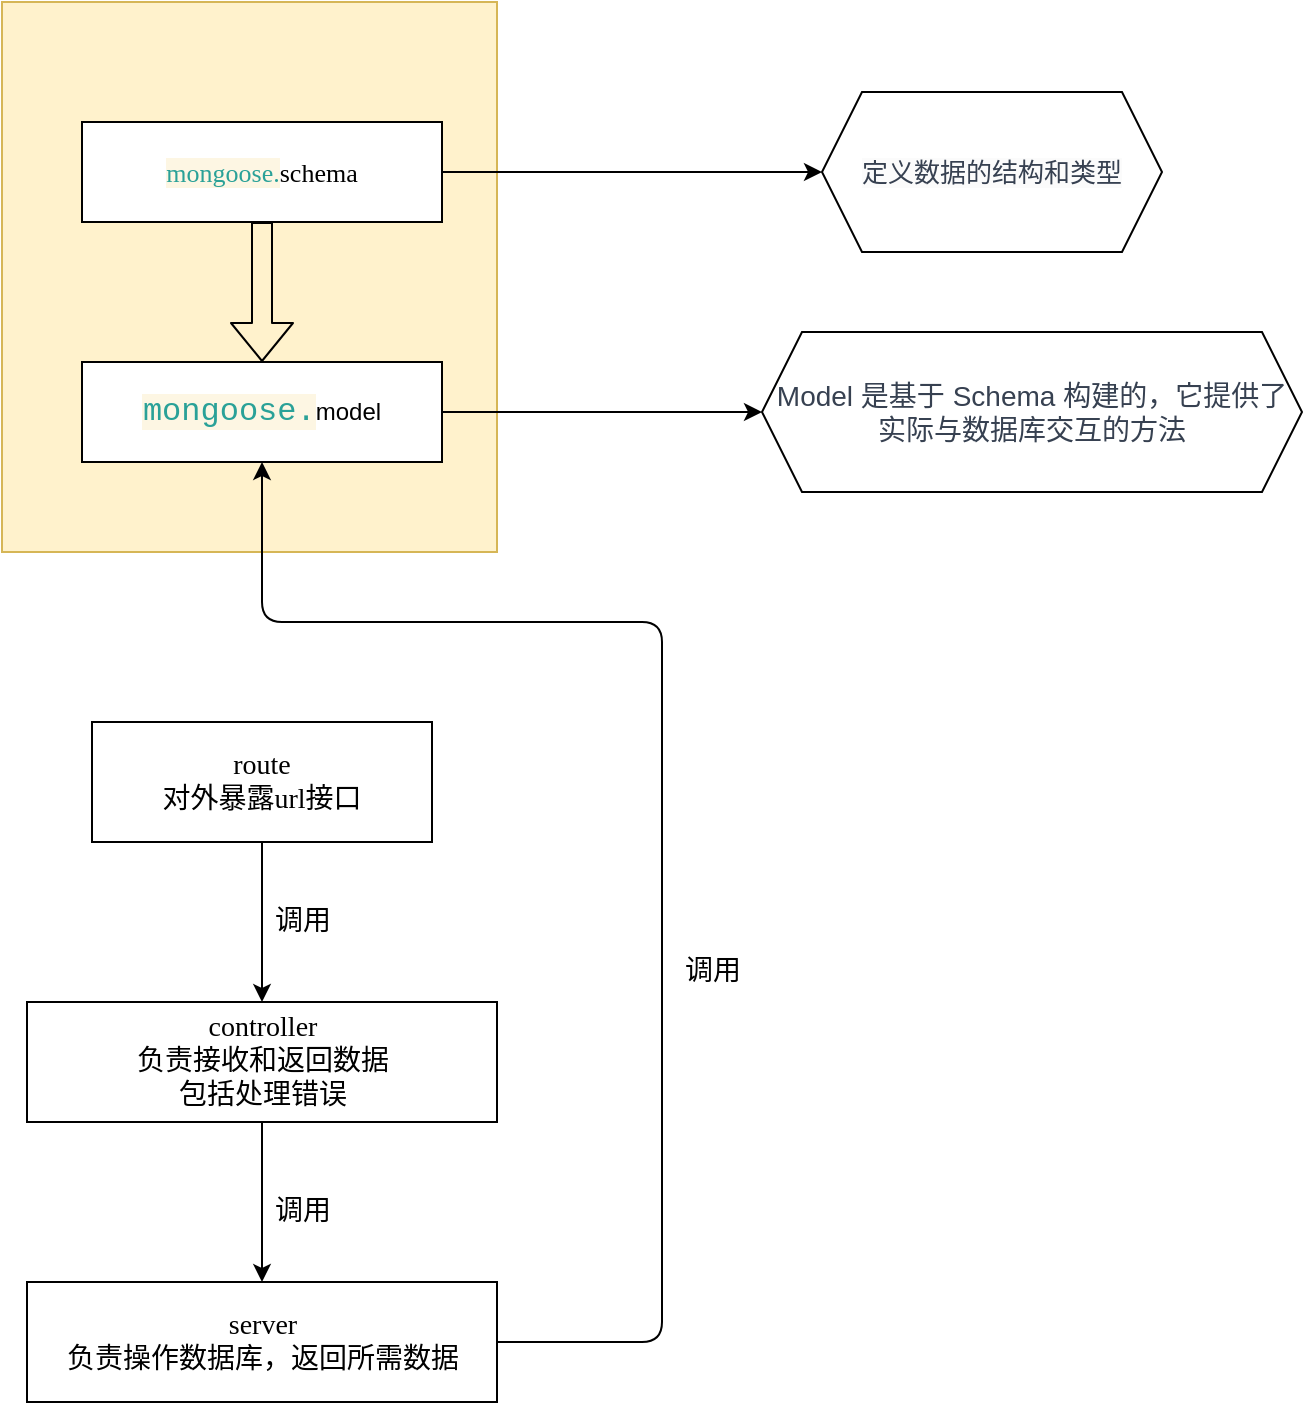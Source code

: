 <mxfile>
    <diagram id="zn6a-Y2OOUOOLb0l7ou-" name="第 1 页">
        <mxGraphModel dx="757" dy="893" grid="1" gridSize="10" guides="1" tooltips="1" connect="1" arrows="1" fold="1" page="1" pageScale="1" pageWidth="2339" pageHeight="3300" math="0" shadow="0">
            <root>
                <mxCell id="0"/>
                <mxCell id="1" parent="0"/>
                <mxCell id="29" value="" style="rounded=0;whiteSpace=wrap;html=1;fontFamily=Verdana;fontSize=14;fillColor=#fff2cc;strokeColor=#d6b656;" vertex="1" parent="1">
                    <mxGeometry x="30" y="80" width="247.5" height="275" as="geometry"/>
                </mxCell>
                <mxCell id="9" value="" style="edgeStyle=none;html=1;fontFamily=Verdana;fontSize=14;" edge="1" parent="1" source="2" target="8">
                    <mxGeometry relative="1" as="geometry"/>
                </mxCell>
                <mxCell id="2" value="&lt;pre style=&quot;font-size: 13px;&quot;&gt;&lt;font style=&quot;font-size: 13px;&quot; face=&quot;Verdana&quot;&gt;&lt;span style=&quot;color: rgb(42, 161, 152); background-color: rgb(253, 246, 227);&quot;&gt;mongoose.&lt;/span&gt;schema&lt;br&gt;&lt;/font&gt;&lt;/pre&gt;" style="rounded=0;whiteSpace=wrap;html=1;" vertex="1" parent="1">
                    <mxGeometry x="70" y="140" width="180" height="50" as="geometry"/>
                </mxCell>
                <mxCell id="11" value="" style="edgeStyle=none;html=1;fontFamily=Verdana;fontSize=14;" edge="1" parent="1" source="3" target="10">
                    <mxGeometry relative="1" as="geometry"/>
                </mxCell>
                <mxCell id="3" value="&lt;span style=&quot;color: rgb(42, 161, 152); background-color: rgb(253, 246, 227); font-family: Menlo, Monaco, &amp;quot;Courier New&amp;quot;, monospace; font-size: 16px;&quot;&gt;mongoose.&lt;/span&gt;model&lt;br&gt;" style="rounded=0;whiteSpace=wrap;html=1;" vertex="1" parent="1">
                    <mxGeometry x="70" y="260" width="180" height="50" as="geometry"/>
                </mxCell>
                <mxCell id="8" value="&lt;meta charset=&quot;utf-8&quot;&gt;&lt;pre style=&quot;border-color: var(--border-color); color: rgb(0, 0, 0); font-style: normal; font-variant-ligatures: normal; font-variant-caps: normal; font-weight: 400; letter-spacing: normal; orphans: 2; text-align: center; text-indent: 0px; text-transform: none; widows: 2; word-spacing: 0px; -webkit-text-stroke-width: 0px; background-color: rgb(251, 251, 251); text-decoration-thickness: initial; text-decoration-style: initial; text-decoration-color: initial; font-size: 13px;&quot;&gt;&lt;font style=&quot;border-color: var(--border-color); font-size: 13px;&quot; face=&quot;Verdana&quot;&gt;&lt;span style=&quot;border-color: var(--border-color); color: rgb(55, 65, 81);&quot; class=&quot;ne-text&quot;&gt;定义数据的结构和类型&lt;/span&gt;&lt;/font&gt;&lt;/pre&gt;" style="shape=hexagon;perimeter=hexagonPerimeter2;whiteSpace=wrap;html=1;fixedSize=1;rounded=0;" vertex="1" parent="1">
                    <mxGeometry x="440" y="125" width="170" height="80" as="geometry"/>
                </mxCell>
                <mxCell id="10" value="&lt;span style=&quot;color: rgb(55, 65, 81); font-size: 14px;&quot;&gt;Model 是基于 Schema 构建的，它提供了实际与数据库交互的方法&lt;/span&gt;" style="shape=hexagon;perimeter=hexagonPerimeter2;whiteSpace=wrap;html=1;fixedSize=1;rounded=0;" vertex="1" parent="1">
                    <mxGeometry x="410" y="245" width="270" height="80" as="geometry"/>
                </mxCell>
                <mxCell id="12" value="" style="shape=flexArrow;endArrow=classic;html=1;fontFamily=Verdana;fontSize=14;exitX=0.5;exitY=1;exitDx=0;exitDy=0;entryX=0.5;entryY=0;entryDx=0;entryDy=0;" edge="1" parent="1" source="2" target="3">
                    <mxGeometry width="50" height="50" relative="1" as="geometry">
                        <mxPoint x="210" y="400" as="sourcePoint"/>
                        <mxPoint x="180" y="340" as="targetPoint"/>
                    </mxGeometry>
                </mxCell>
                <mxCell id="16" value="" style="edgeStyle=none;html=1;fontFamily=Verdana;fontSize=14;" edge="1" parent="1" source="14" target="15">
                    <mxGeometry relative="1" as="geometry">
                        <Array as="points">
                            <mxPoint x="160" y="550"/>
                        </Array>
                    </mxGeometry>
                </mxCell>
                <mxCell id="14" value="route&lt;br&gt;对外暴露url接口" style="rounded=0;whiteSpace=wrap;html=1;fontFamily=Verdana;fontSize=14;" vertex="1" parent="1">
                    <mxGeometry x="75" y="440" width="170" height="60" as="geometry"/>
                </mxCell>
                <mxCell id="19" value="" style="edgeStyle=none;html=1;fontFamily=Verdana;fontSize=14;" edge="1" parent="1" source="15" target="18">
                    <mxGeometry relative="1" as="geometry"/>
                </mxCell>
                <mxCell id="15" value="controller&lt;br&gt;负责接收和返回数据&lt;br&gt;包括处理错误" style="rounded=0;whiteSpace=wrap;html=1;fontFamily=Verdana;fontSize=14;" vertex="1" parent="1">
                    <mxGeometry x="42.5" y="580" width="235" height="60" as="geometry"/>
                </mxCell>
                <mxCell id="17" value="调用" style="text;html=1;align=center;verticalAlign=middle;resizable=0;points=[];autosize=1;strokeColor=none;fillColor=none;fontSize=14;fontFamily=Verdana;" vertex="1" parent="1">
                    <mxGeometry x="155" y="525" width="50" height="30" as="geometry"/>
                </mxCell>
                <mxCell id="18" value="server&lt;br&gt;负责操作数据库，返回所需数据" style="rounded=0;whiteSpace=wrap;html=1;fontFamily=Verdana;fontSize=14;" vertex="1" parent="1">
                    <mxGeometry x="42.5" y="720" width="235" height="60" as="geometry"/>
                </mxCell>
                <mxCell id="20" value="调用" style="text;html=1;align=center;verticalAlign=middle;resizable=0;points=[];autosize=1;strokeColor=none;fillColor=none;fontSize=14;fontFamily=Verdana;" vertex="1" parent="1">
                    <mxGeometry x="155" y="670" width="50" height="30" as="geometry"/>
                </mxCell>
                <mxCell id="27" value="" style="endArrow=classic;html=1;fontFamily=Verdana;fontSize=14;entryX=0.5;entryY=1;entryDx=0;entryDy=0;" edge="1" parent="1" source="18" target="3">
                    <mxGeometry width="50" height="50" relative="1" as="geometry">
                        <mxPoint x="277.5" y="760" as="sourcePoint"/>
                        <mxPoint x="327.5" y="710" as="targetPoint"/>
                        <Array as="points">
                            <mxPoint x="360" y="750"/>
                            <mxPoint x="360" y="450"/>
                            <mxPoint x="360" y="390"/>
                            <mxPoint x="160" y="390"/>
                        </Array>
                    </mxGeometry>
                </mxCell>
                <mxCell id="28" value="调用" style="text;html=1;align=center;verticalAlign=middle;resizable=0;points=[];autosize=1;strokeColor=none;fillColor=none;fontSize=14;fontFamily=Verdana;" vertex="1" parent="1">
                    <mxGeometry x="360" y="550" width="50" height="30" as="geometry"/>
                </mxCell>
            </root>
        </mxGraphModel>
    </diagram>
</mxfile>
